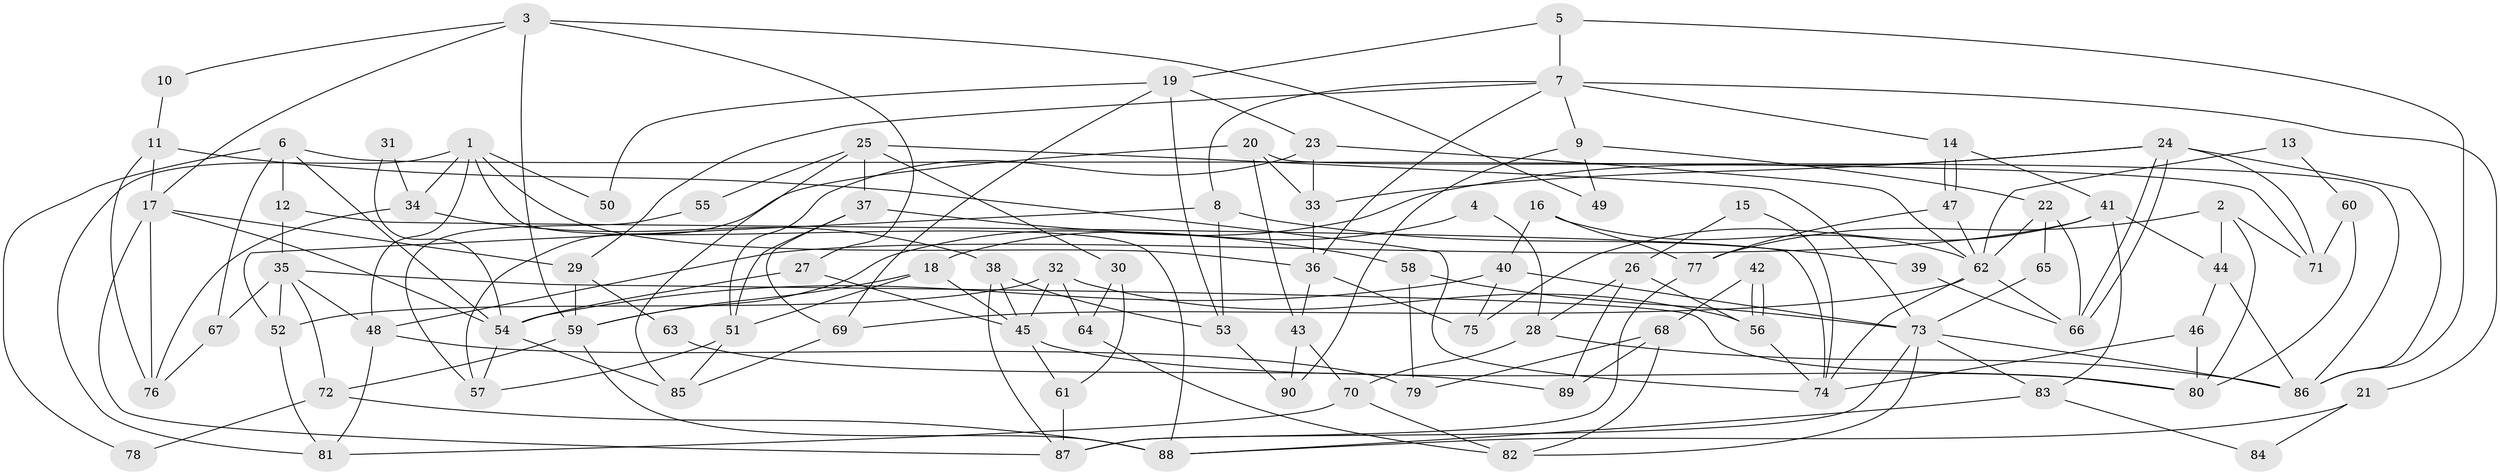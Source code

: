 // Generated by graph-tools (version 1.1) at 2025/11/02/27/25 16:11:19]
// undirected, 90 vertices, 180 edges
graph export_dot {
graph [start="1"]
  node [color=gray90,style=filled];
  1;
  2;
  3;
  4;
  5;
  6;
  7;
  8;
  9;
  10;
  11;
  12;
  13;
  14;
  15;
  16;
  17;
  18;
  19;
  20;
  21;
  22;
  23;
  24;
  25;
  26;
  27;
  28;
  29;
  30;
  31;
  32;
  33;
  34;
  35;
  36;
  37;
  38;
  39;
  40;
  41;
  42;
  43;
  44;
  45;
  46;
  47;
  48;
  49;
  50;
  51;
  52;
  53;
  54;
  55;
  56;
  57;
  58;
  59;
  60;
  61;
  62;
  63;
  64;
  65;
  66;
  67;
  68;
  69;
  70;
  71;
  72;
  73;
  74;
  75;
  76;
  77;
  78;
  79;
  80;
  81;
  82;
  83;
  84;
  85;
  86;
  87;
  88;
  89;
  90;
  1 -- 81;
  1 -- 48;
  1 -- 34;
  1 -- 36;
  1 -- 50;
  1 -- 88;
  2 -- 77;
  2 -- 44;
  2 -- 71;
  2 -- 80;
  3 -- 27;
  3 -- 17;
  3 -- 10;
  3 -- 49;
  3 -- 59;
  4 -- 18;
  4 -- 28;
  5 -- 19;
  5 -- 7;
  5 -- 86;
  6 -- 54;
  6 -- 71;
  6 -- 12;
  6 -- 67;
  6 -- 78;
  7 -- 36;
  7 -- 29;
  7 -- 8;
  7 -- 9;
  7 -- 14;
  7 -- 21;
  8 -- 53;
  8 -- 39;
  8 -- 52;
  9 -- 22;
  9 -- 49;
  9 -- 90;
  10 -- 11;
  11 -- 76;
  11 -- 74;
  11 -- 17;
  12 -- 74;
  12 -- 35;
  13 -- 62;
  13 -- 60;
  14 -- 47;
  14 -- 47;
  14 -- 41;
  15 -- 26;
  15 -- 74;
  16 -- 62;
  16 -- 40;
  16 -- 77;
  17 -- 54;
  17 -- 29;
  17 -- 76;
  17 -- 87;
  18 -- 59;
  18 -- 45;
  18 -- 51;
  19 -- 23;
  19 -- 53;
  19 -- 50;
  19 -- 69;
  20 -- 86;
  20 -- 57;
  20 -- 33;
  20 -- 43;
  21 -- 88;
  21 -- 84;
  22 -- 62;
  22 -- 66;
  22 -- 65;
  23 -- 62;
  23 -- 33;
  23 -- 51;
  24 -- 59;
  24 -- 66;
  24 -- 66;
  24 -- 33;
  24 -- 71;
  24 -- 86;
  25 -- 85;
  25 -- 73;
  25 -- 30;
  25 -- 37;
  25 -- 55;
  26 -- 28;
  26 -- 56;
  26 -- 89;
  27 -- 45;
  27 -- 54;
  28 -- 70;
  28 -- 86;
  29 -- 59;
  29 -- 63;
  30 -- 61;
  30 -- 64;
  31 -- 34;
  31 -- 54;
  32 -- 45;
  32 -- 64;
  32 -- 52;
  32 -- 56;
  33 -- 36;
  34 -- 76;
  34 -- 38;
  35 -- 52;
  35 -- 48;
  35 -- 67;
  35 -- 72;
  35 -- 80;
  36 -- 43;
  36 -- 75;
  37 -- 51;
  37 -- 58;
  37 -- 69;
  38 -- 87;
  38 -- 45;
  38 -- 53;
  39 -- 66;
  40 -- 73;
  40 -- 75;
  40 -- 54;
  41 -- 83;
  41 -- 44;
  41 -- 48;
  41 -- 75;
  42 -- 68;
  42 -- 56;
  42 -- 56;
  43 -- 70;
  43 -- 90;
  44 -- 86;
  44 -- 46;
  45 -- 80;
  45 -- 61;
  46 -- 80;
  46 -- 74;
  47 -- 62;
  47 -- 77;
  48 -- 79;
  48 -- 81;
  51 -- 57;
  51 -- 85;
  52 -- 81;
  53 -- 90;
  54 -- 85;
  54 -- 57;
  55 -- 57;
  56 -- 74;
  58 -- 73;
  58 -- 79;
  59 -- 72;
  59 -- 88;
  60 -- 80;
  60 -- 71;
  61 -- 87;
  62 -- 74;
  62 -- 69;
  62 -- 66;
  63 -- 89;
  64 -- 82;
  65 -- 73;
  67 -- 76;
  68 -- 79;
  68 -- 82;
  68 -- 89;
  69 -- 85;
  70 -- 81;
  70 -- 82;
  72 -- 88;
  72 -- 78;
  73 -- 86;
  73 -- 87;
  73 -- 82;
  73 -- 83;
  77 -- 87;
  83 -- 88;
  83 -- 84;
}
